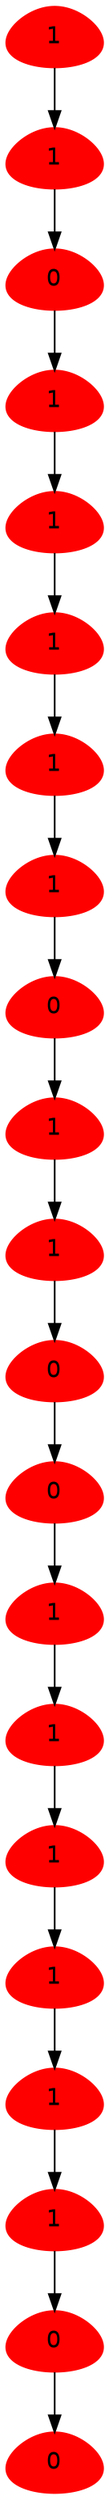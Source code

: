 digraph structs {
	node [color=red fontname=Helvetica shape=egg style=filled]
	0 [label=1]
	1 [label=1]
	0 -> 1
	rankdir=TB
	1 [label=1]
	2 [label=0]
	1 -> 2
	rankdir=TB
	2 [label=0]
	3 [label=1]
	2 -> 3
	rankdir=TB
	3 [label=1]
	4 [label=1]
	3 -> 4
	rankdir=TB
	4 [label=1]
	5 [label=1]
	4 -> 5
	rankdir=TB
	5 [label=1]
	6 [label=1]
	5 -> 6
	rankdir=TB
	6 [label=1]
	7 [label=1]
	6 -> 7
	rankdir=TB
	7 [label=1]
	8 [label=0]
	7 -> 8
	rankdir=TB
	8 [label=0]
	9 [label=1]
	8 -> 9
	rankdir=TB
	9 [label=1]
	10 [label=1]
	9 -> 10
	rankdir=TB
	10 [label=1]
	11 [label=0]
	10 -> 11
	rankdir=TB
	11 [label=0]
	12 [label=0]
	11 -> 12
	rankdir=TB
	12 [label=0]
	13 [label=1]
	12 -> 13
	rankdir=TB
	13 [label=1]
	14 [label=1]
	13 -> 14
	rankdir=TB
	14 [label=1]
	15 [label=1]
	14 -> 15
	rankdir=TB
	15 [label=1]
	16 [label=1]
	15 -> 16
	rankdir=TB
	16 [label=1]
	17 [label=1]
	16 -> 17
	rankdir=TB
	17 [label=1]
	18 [label=1]
	17 -> 18
	rankdir=TB
	18 [label=1]
	19 [label=0]
	18 -> 19
	rankdir=TB
	19 [label=0]
	20 [label=0]
	19 -> 20
	rankdir=TB
}
